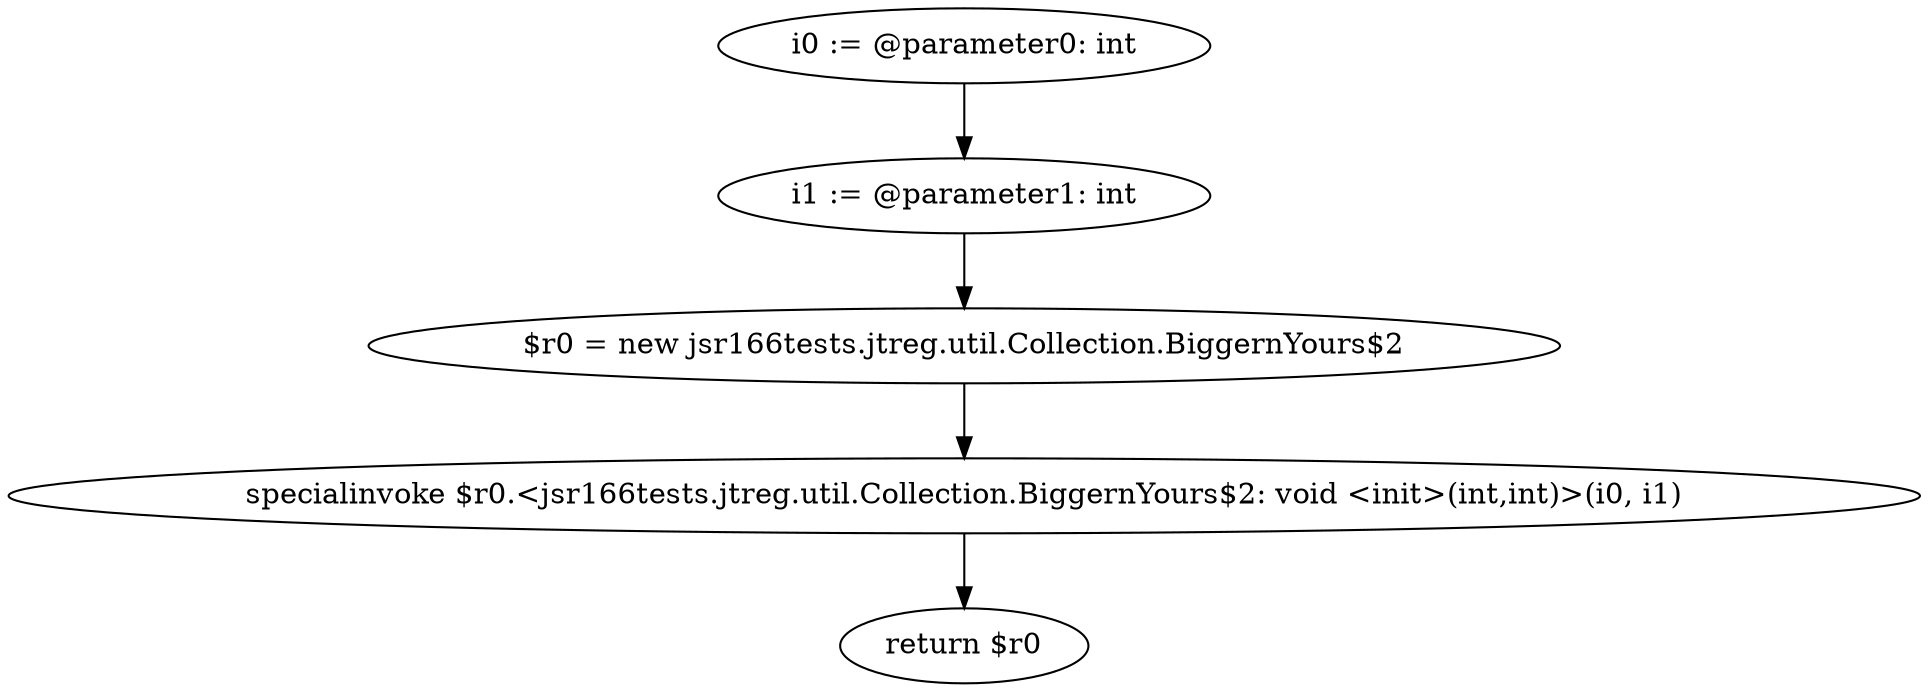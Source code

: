 digraph "unitGraph" {
    "i0 := @parameter0: int"
    "i1 := @parameter1: int"
    "$r0 = new jsr166tests.jtreg.util.Collection.BiggernYours$2"
    "specialinvoke $r0.<jsr166tests.jtreg.util.Collection.BiggernYours$2: void <init>(int,int)>(i0, i1)"
    "return $r0"
    "i0 := @parameter0: int"->"i1 := @parameter1: int";
    "i1 := @parameter1: int"->"$r0 = new jsr166tests.jtreg.util.Collection.BiggernYours$2";
    "$r0 = new jsr166tests.jtreg.util.Collection.BiggernYours$2"->"specialinvoke $r0.<jsr166tests.jtreg.util.Collection.BiggernYours$2: void <init>(int,int)>(i0, i1)";
    "specialinvoke $r0.<jsr166tests.jtreg.util.Collection.BiggernYours$2: void <init>(int,int)>(i0, i1)"->"return $r0";
}
